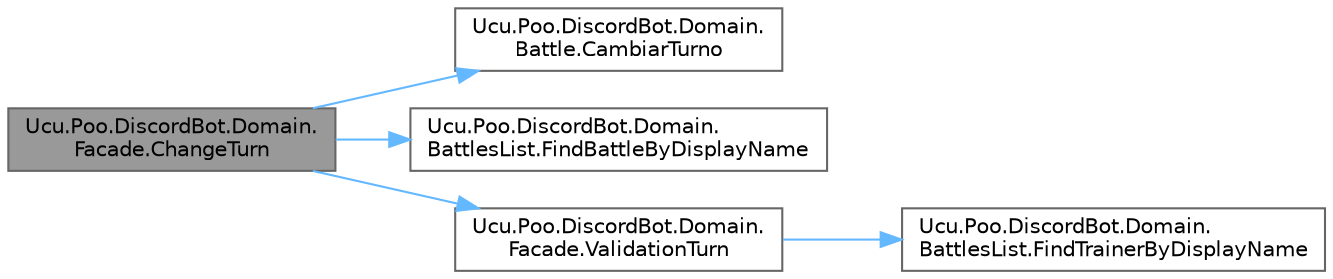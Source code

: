 digraph "Ucu.Poo.DiscordBot.Domain.Facade.ChangeTurn"
{
 // INTERACTIVE_SVG=YES
 // LATEX_PDF_SIZE
  bgcolor="transparent";
  edge [fontname=Helvetica,fontsize=10,labelfontname=Helvetica,labelfontsize=10];
  node [fontname=Helvetica,fontsize=10,shape=box,height=0.2,width=0.4];
  rankdir="LR";
  Node1 [id="Node000001",label="Ucu.Poo.DiscordBot.Domain.\lFacade.ChangeTurn",height=0.2,width=0.4,color="gray40", fillcolor="grey60", style="filled", fontcolor="black",tooltip="Cambia el turno en caso del que el jugador lo decida."];
  Node1 -> Node2 [id="edge1_Node000001_Node000002",color="steelblue1",style="solid",tooltip=" "];
  Node2 [id="Node000002",label="Ucu.Poo.DiscordBot.Domain.\lBattle.CambiarTurno",height=0.2,width=0.4,color="grey40", fillcolor="white", style="filled",URL="$classUcu_1_1Poo_1_1DiscordBot_1_1Domain_1_1Battle.html#a5284c6dbe547bb1dc6d3a34c1a037b33",tooltip="Cambia el turno entre los dos jugadores. Resetea el estado de acción y determina quién es el siguient..."];
  Node1 -> Node3 [id="edge2_Node000001_Node000003",color="steelblue1",style="solid",tooltip=" "];
  Node3 [id="Node000003",label="Ucu.Poo.DiscordBot.Domain.\lBattlesList.FindBattleByDisplayName",height=0.2,width=0.4,color="grey40", fillcolor="white", style="filled",URL="$classUcu_1_1Poo_1_1DiscordBot_1_1Domain_1_1BattlesList.html#a76dbb2ce6d7c5b3b1a7249d153dac760",tooltip="Busca una batalla en la lista por el nombre de pantalla de uno de los jugadores."];
  Node1 -> Node4 [id="edge3_Node000001_Node000004",color="steelblue1",style="solid",tooltip=" "];
  Node4 [id="Node000004",label="Ucu.Poo.DiscordBot.Domain.\lFacade.ValidationTurn",height=0.2,width=0.4,color="grey40", fillcolor="white", style="filled",URL="$classUcu_1_1Poo_1_1DiscordBot_1_1Domain_1_1Facade.html#a6da72f5b6815a28284aebca1a4ebd009",tooltip="Valida si es el turno del jugador durante una batalla."];
  Node4 -> Node5 [id="edge4_Node000004_Node000005",color="steelblue1",style="solid",tooltip=" "];
  Node5 [id="Node000005",label="Ucu.Poo.DiscordBot.Domain.\lBattlesList.FindTrainerByDisplayName",height=0.2,width=0.4,color="grey40", fillcolor="white", style="filled",URL="$classUcu_1_1Poo_1_1DiscordBot_1_1Domain_1_1BattlesList.html#a6285b78cc1f21423f3ba446d5b380222",tooltip="Busca un entrenador en todas las batallas por su nombre de pantalla (display name)."];
}
